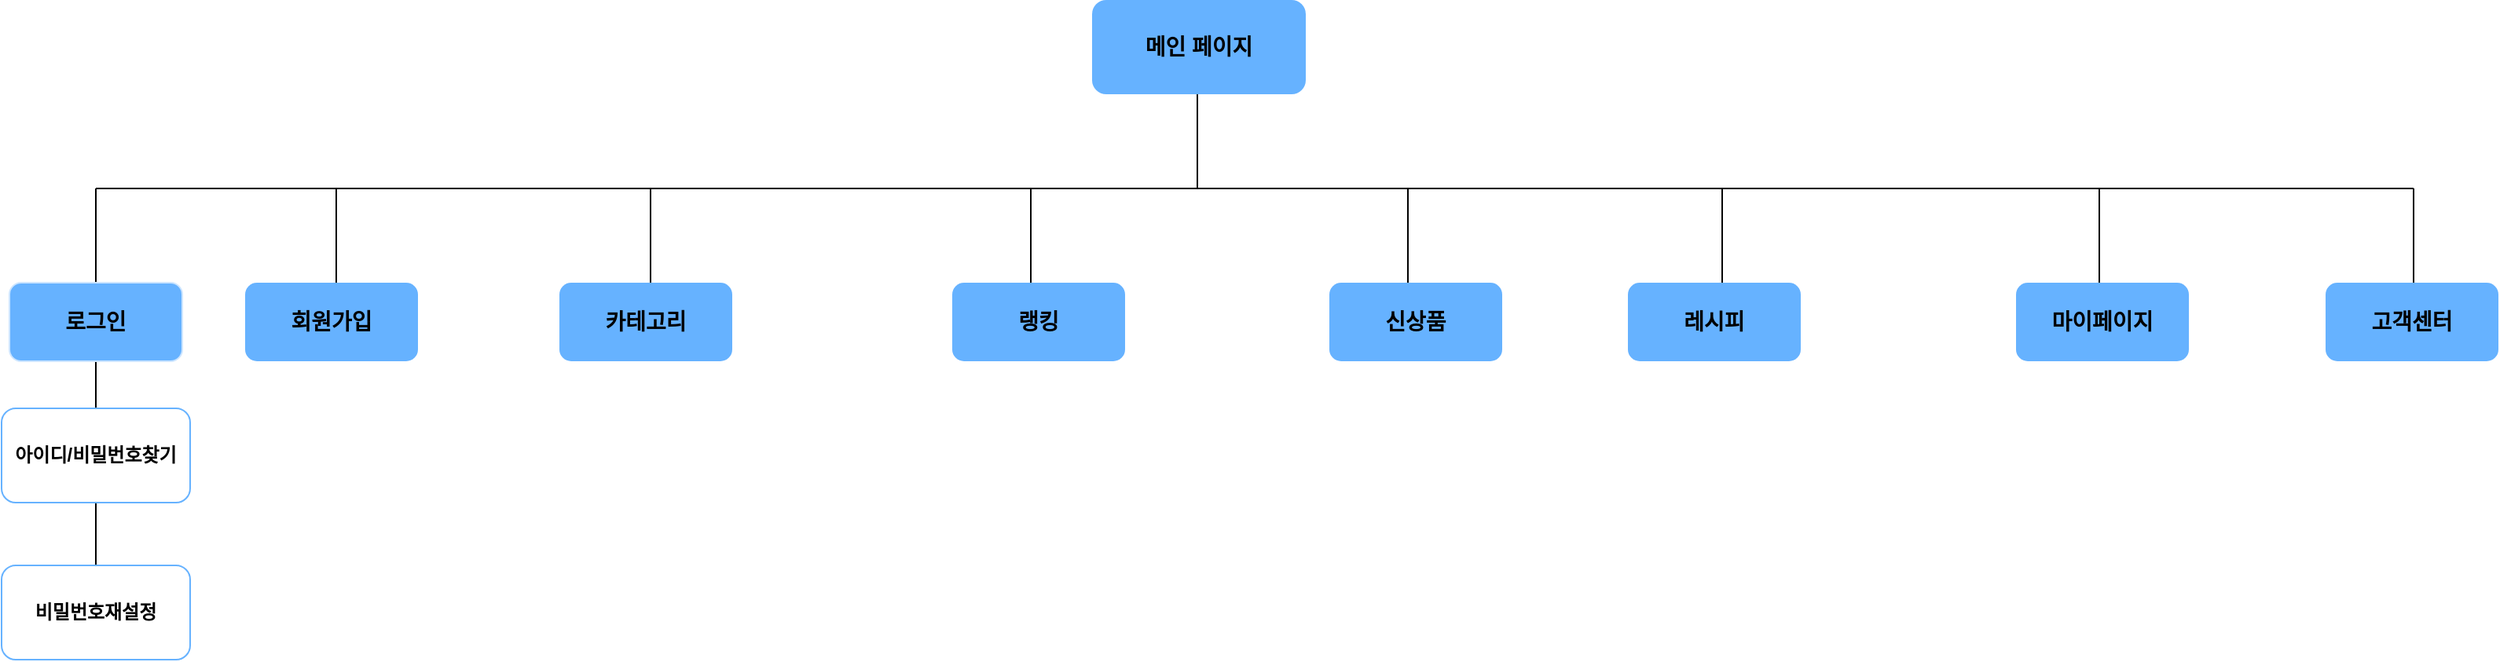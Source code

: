 <mxfile version="23.1.5" type="github">
  <diagram id="prtHgNgQTEPvFCAcTncT" name="Page-1">
    <mxGraphModel dx="1434" dy="746" grid="1" gridSize="10" guides="1" tooltips="1" connect="1" arrows="1" fold="1" page="1" pageScale="1" pageWidth="1654" pageHeight="2336" math="0" shadow="0">
      <root>
        <mxCell id="0" />
        <mxCell id="1" parent="0" />
        <mxCell id="E1q4cWO9czZsZP-2fBdB-1" value="&lt;h3&gt;&lt;font style=&quot;font-size: 14px;&quot;&gt;메인 페이지&lt;/font&gt;&lt;/h3&gt;" style="rounded=1;whiteSpace=wrap;html=1;fillColor=#66B2FF;strokeColor=none;" vertex="1" parent="1">
          <mxGeometry x="759" y="80" width="136" height="60" as="geometry" />
        </mxCell>
        <mxCell id="E1q4cWO9czZsZP-2fBdB-7" value="" style="endArrow=none;html=1;rounded=0;" edge="1" parent="1">
          <mxGeometry width="50" height="50" relative="1" as="geometry">
            <mxPoint x="125" y="200" as="sourcePoint" />
            <mxPoint x="1600" y="200" as="targetPoint" />
          </mxGeometry>
        </mxCell>
        <mxCell id="E1q4cWO9czZsZP-2fBdB-9" value="" style="endArrow=none;html=1;rounded=0;" edge="1" parent="1">
          <mxGeometry width="50" height="50" relative="1" as="geometry">
            <mxPoint x="826" y="200" as="sourcePoint" />
            <mxPoint x="826" y="140" as="targetPoint" />
          </mxGeometry>
        </mxCell>
        <mxCell id="E1q4cWO9czZsZP-2fBdB-10" value="" style="endArrow=none;html=1;rounded=0;" edge="1" parent="1">
          <mxGeometry width="50" height="50" relative="1" as="geometry">
            <mxPoint x="125" y="440" as="sourcePoint" />
            <mxPoint x="125" y="200" as="targetPoint" />
          </mxGeometry>
        </mxCell>
        <mxCell id="E1q4cWO9czZsZP-2fBdB-11" value="" style="endArrow=none;html=1;rounded=0;" edge="1" parent="1">
          <mxGeometry width="50" height="50" relative="1" as="geometry">
            <mxPoint x="278" y="260" as="sourcePoint" />
            <mxPoint x="278" y="200" as="targetPoint" />
          </mxGeometry>
        </mxCell>
        <mxCell id="E1q4cWO9czZsZP-2fBdB-13" value="" style="endArrow=none;html=1;rounded=0;" edge="1" parent="1">
          <mxGeometry width="50" height="50" relative="1" as="geometry">
            <mxPoint x="478" y="260" as="sourcePoint" />
            <mxPoint x="478" y="200" as="targetPoint" />
          </mxGeometry>
        </mxCell>
        <mxCell id="E1q4cWO9czZsZP-2fBdB-14" value="" style="endArrow=none;html=1;rounded=0;" edge="1" parent="1">
          <mxGeometry width="50" height="50" relative="1" as="geometry">
            <mxPoint x="720" y="260" as="sourcePoint" />
            <mxPoint x="720" y="200" as="targetPoint" />
          </mxGeometry>
        </mxCell>
        <mxCell id="E1q4cWO9czZsZP-2fBdB-16" value="" style="endArrow=none;html=1;rounded=0;" edge="1" parent="1">
          <mxGeometry width="50" height="50" relative="1" as="geometry">
            <mxPoint x="960" y="260" as="sourcePoint" />
            <mxPoint x="960" y="200" as="targetPoint" />
          </mxGeometry>
        </mxCell>
        <mxCell id="E1q4cWO9czZsZP-2fBdB-19" value="&lt;h3&gt;&lt;font style=&quot;font-size: 14px;&quot;&gt;로그인&lt;/font&gt;&lt;/h3&gt;" style="rounded=1;whiteSpace=wrap;html=1;fillColor=#66B2FF;strokeColor=#CCE5FF;" vertex="1" parent="1">
          <mxGeometry x="70" y="260" width="110" height="50" as="geometry" />
        </mxCell>
        <mxCell id="E1q4cWO9czZsZP-2fBdB-20" value="&lt;h3&gt;&lt;font style=&quot;font-size: 14px;&quot;&gt;회원가입&lt;/font&gt;&lt;/h3&gt;" style="rounded=1;whiteSpace=wrap;html=1;fillColor=#66B2FF;strokeColor=none;" vertex="1" parent="1">
          <mxGeometry x="220" y="260" width="110" height="50" as="geometry" />
        </mxCell>
        <mxCell id="E1q4cWO9czZsZP-2fBdB-21" value="&lt;h3&gt;&lt;span style=&quot;font-size: 14px;&quot;&gt;카테고리&lt;/span&gt;&lt;/h3&gt;" style="rounded=1;whiteSpace=wrap;html=1;fillColor=#66B2FF;strokeColor=none;" vertex="1" parent="1">
          <mxGeometry x="420" y="260" width="110" height="50" as="geometry" />
        </mxCell>
        <mxCell id="E1q4cWO9czZsZP-2fBdB-24" value="&lt;h3&gt;&lt;span style=&quot;font-size: 14px;&quot;&gt;랭킹&lt;/span&gt;&lt;/h3&gt;" style="rounded=1;whiteSpace=wrap;html=1;fillColor=#66B2FF;strokeColor=none;" vertex="1" parent="1">
          <mxGeometry x="670" y="260" width="110" height="50" as="geometry" />
        </mxCell>
        <mxCell id="E1q4cWO9czZsZP-2fBdB-25" value="&lt;h3&gt;&lt;font style=&quot;font-size: 14px;&quot;&gt;신상품&lt;/font&gt;&lt;/h3&gt;" style="rounded=1;whiteSpace=wrap;html=1;fillColor=#66B2FF;strokeColor=none;" vertex="1" parent="1">
          <mxGeometry x="910" y="260" width="110" height="50" as="geometry" />
        </mxCell>
        <mxCell id="E1q4cWO9czZsZP-2fBdB-34" value="" style="endArrow=none;html=1;rounded=0;" edge="1" parent="1">
          <mxGeometry width="50" height="50" relative="1" as="geometry">
            <mxPoint x="1160" y="260" as="sourcePoint" />
            <mxPoint x="1160" y="200" as="targetPoint" />
          </mxGeometry>
        </mxCell>
        <mxCell id="E1q4cWO9czZsZP-2fBdB-35" value="&lt;h3&gt;&lt;font style=&quot;font-size: 14px;&quot;&gt;레시피&lt;/font&gt;&lt;/h3&gt;" style="rounded=1;whiteSpace=wrap;html=1;fillColor=#66B2FF;strokeColor=none;" vertex="1" parent="1">
          <mxGeometry x="1100" y="260" width="110" height="50" as="geometry" />
        </mxCell>
        <mxCell id="E1q4cWO9czZsZP-2fBdB-36" value="" style="endArrow=none;html=1;rounded=0;" edge="1" parent="1">
          <mxGeometry width="50" height="50" relative="1" as="geometry">
            <mxPoint x="1400" y="260" as="sourcePoint" />
            <mxPoint x="1400" y="200" as="targetPoint" />
          </mxGeometry>
        </mxCell>
        <mxCell id="E1q4cWO9czZsZP-2fBdB-37" value="&lt;h3&gt;&lt;font style=&quot;font-size: 14px;&quot;&gt;마이페이지&lt;/font&gt;&lt;/h3&gt;" style="rounded=1;whiteSpace=wrap;html=1;fillColor=#66B2FF;strokeColor=none;" vertex="1" parent="1">
          <mxGeometry x="1347" y="260" width="110" height="50" as="geometry" />
        </mxCell>
        <mxCell id="E1q4cWO9czZsZP-2fBdB-38" value="&lt;font style=&quot;font-size: 12px;&quot;&gt;&lt;b&gt;아이디/비밀번호찾기&lt;/b&gt;&lt;/font&gt;" style="rounded=1;whiteSpace=wrap;html=1;strokeColor=#66B2FF;" vertex="1" parent="1">
          <mxGeometry x="65" y="340" width="120" height="60" as="geometry" />
        </mxCell>
        <mxCell id="E1q4cWO9czZsZP-2fBdB-39" value="&lt;b&gt;비밀번호재설정&lt;/b&gt;" style="rounded=1;whiteSpace=wrap;html=1;strokeColor=#66B2FF;" vertex="1" parent="1">
          <mxGeometry x="65" y="440" width="120" height="60" as="geometry" />
        </mxCell>
        <mxCell id="E1q4cWO9czZsZP-2fBdB-40" value="" style="endArrow=none;html=1;rounded=0;" edge="1" parent="1">
          <mxGeometry width="50" height="50" relative="1" as="geometry">
            <mxPoint x="1600" y="260" as="sourcePoint" />
            <mxPoint x="1600" y="200" as="targetPoint" />
          </mxGeometry>
        </mxCell>
        <mxCell id="E1q4cWO9czZsZP-2fBdB-41" value="&lt;h3&gt;&lt;font style=&quot;font-size: 14px;&quot;&gt;고객센터&lt;/font&gt;&lt;/h3&gt;" style="rounded=1;whiteSpace=wrap;html=1;fillColor=#66B2FF;strokeColor=none;" vertex="1" parent="1">
          <mxGeometry x="1544" y="260" width="110" height="50" as="geometry" />
        </mxCell>
      </root>
    </mxGraphModel>
  </diagram>
</mxfile>
